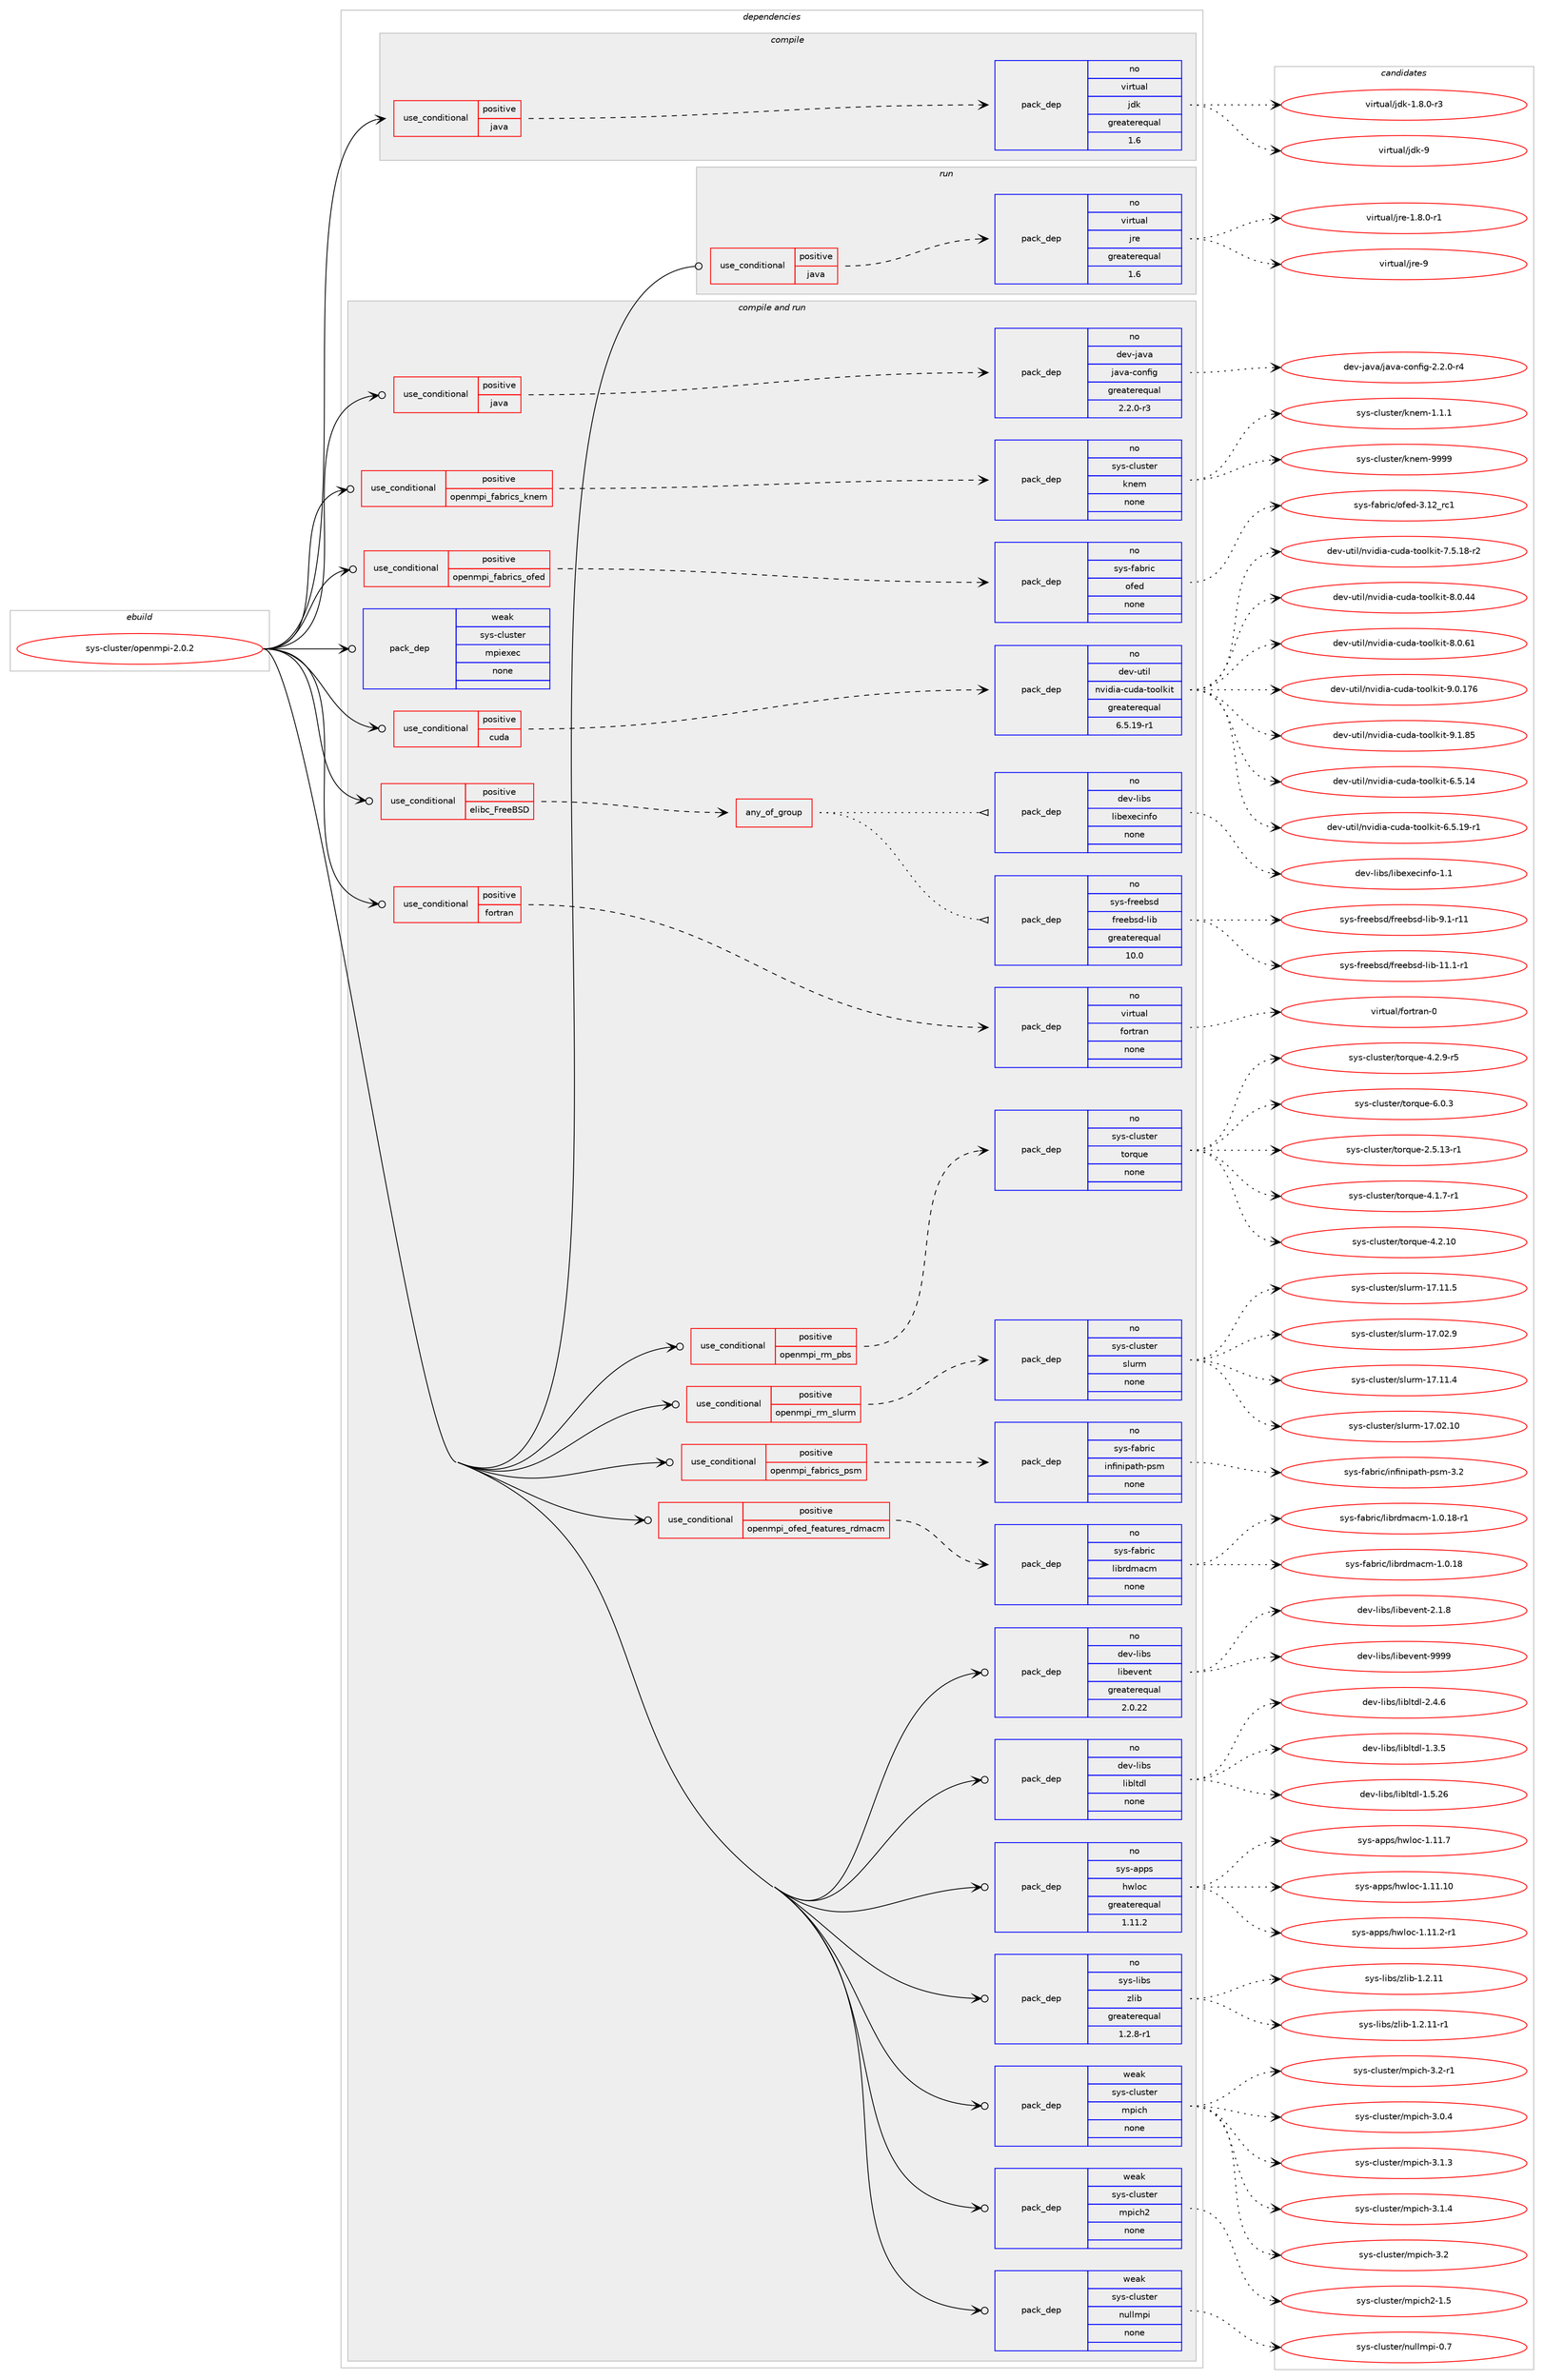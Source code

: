 digraph prolog {

# *************
# Graph options
# *************

newrank=true;
concentrate=true;
compound=true;
graph [rankdir=LR,fontname=Helvetica,fontsize=10,ranksep=1.5];#, ranksep=2.5, nodesep=0.2];
edge  [arrowhead=vee];
node  [fontname=Helvetica,fontsize=10];

# **********
# The ebuild
# **********

subgraph cluster_leftcol {
color=gray;
rank=same;
label=<<i>ebuild</i>>;
id [label="sys-cluster/openmpi-2.0.2", color=red, width=4, href="../sys-cluster/openmpi-2.0.2.svg"];
}

# ****************
# The dependencies
# ****************

subgraph cluster_midcol {
color=gray;
label=<<i>dependencies</i>>;
subgraph cluster_compile {
fillcolor="#eeeeee";
style=filled;
label=<<i>compile</i>>;
subgraph cond680 {
dependency6829 [label=<<TABLE BORDER="0" CELLBORDER="1" CELLSPACING="0" CELLPADDING="4"><TR><TD ROWSPAN="3" CELLPADDING="10">use_conditional</TD></TR><TR><TD>positive</TD></TR><TR><TD>java</TD></TR></TABLE>>, shape=none, color=red];
subgraph pack6082 {
dependency6830 [label=<<TABLE BORDER="0" CELLBORDER="1" CELLSPACING="0" CELLPADDING="4" WIDTH="220"><TR><TD ROWSPAN="6" CELLPADDING="30">pack_dep</TD></TR><TR><TD WIDTH="110">no</TD></TR><TR><TD>virtual</TD></TR><TR><TD>jdk</TD></TR><TR><TD>greaterequal</TD></TR><TR><TD>1.6</TD></TR></TABLE>>, shape=none, color=blue];
}
dependency6829:e -> dependency6830:w [weight=20,style="dashed",arrowhead="vee"];
}
id:e -> dependency6829:w [weight=20,style="solid",arrowhead="vee"];
}
subgraph cluster_compileandrun {
fillcolor="#eeeeee";
style=filled;
label=<<i>compile and run</i>>;
subgraph cond681 {
dependency6831 [label=<<TABLE BORDER="0" CELLBORDER="1" CELLSPACING="0" CELLPADDING="4"><TR><TD ROWSPAN="3" CELLPADDING="10">use_conditional</TD></TR><TR><TD>positive</TD></TR><TR><TD>cuda</TD></TR></TABLE>>, shape=none, color=red];
subgraph pack6083 {
dependency6832 [label=<<TABLE BORDER="0" CELLBORDER="1" CELLSPACING="0" CELLPADDING="4" WIDTH="220"><TR><TD ROWSPAN="6" CELLPADDING="30">pack_dep</TD></TR><TR><TD WIDTH="110">no</TD></TR><TR><TD>dev-util</TD></TR><TR><TD>nvidia-cuda-toolkit</TD></TR><TR><TD>greaterequal</TD></TR><TR><TD>6.5.19-r1</TD></TR></TABLE>>, shape=none, color=blue];
}
dependency6831:e -> dependency6832:w [weight=20,style="dashed",arrowhead="vee"];
}
id:e -> dependency6831:w [weight=20,style="solid",arrowhead="odotvee"];
subgraph cond682 {
dependency6833 [label=<<TABLE BORDER="0" CELLBORDER="1" CELLSPACING="0" CELLPADDING="4"><TR><TD ROWSPAN="3" CELLPADDING="10">use_conditional</TD></TR><TR><TD>positive</TD></TR><TR><TD>elibc_FreeBSD</TD></TR></TABLE>>, shape=none, color=red];
subgraph any68 {
dependency6834 [label=<<TABLE BORDER="0" CELLBORDER="1" CELLSPACING="0" CELLPADDING="4"><TR><TD CELLPADDING="10">any_of_group</TD></TR></TABLE>>, shape=none, color=red];subgraph pack6084 {
dependency6835 [label=<<TABLE BORDER="0" CELLBORDER="1" CELLSPACING="0" CELLPADDING="4" WIDTH="220"><TR><TD ROWSPAN="6" CELLPADDING="30">pack_dep</TD></TR><TR><TD WIDTH="110">no</TD></TR><TR><TD>dev-libs</TD></TR><TR><TD>libexecinfo</TD></TR><TR><TD>none</TD></TR><TR><TD></TD></TR></TABLE>>, shape=none, color=blue];
}
dependency6834:e -> dependency6835:w [weight=20,style="dotted",arrowhead="oinv"];
subgraph pack6085 {
dependency6836 [label=<<TABLE BORDER="0" CELLBORDER="1" CELLSPACING="0" CELLPADDING="4" WIDTH="220"><TR><TD ROWSPAN="6" CELLPADDING="30">pack_dep</TD></TR><TR><TD WIDTH="110">no</TD></TR><TR><TD>sys-freebsd</TD></TR><TR><TD>freebsd-lib</TD></TR><TR><TD>greaterequal</TD></TR><TR><TD>10.0</TD></TR></TABLE>>, shape=none, color=blue];
}
dependency6834:e -> dependency6836:w [weight=20,style="dotted",arrowhead="oinv"];
}
dependency6833:e -> dependency6834:w [weight=20,style="dashed",arrowhead="vee"];
}
id:e -> dependency6833:w [weight=20,style="solid",arrowhead="odotvee"];
subgraph cond683 {
dependency6837 [label=<<TABLE BORDER="0" CELLBORDER="1" CELLSPACING="0" CELLPADDING="4"><TR><TD ROWSPAN="3" CELLPADDING="10">use_conditional</TD></TR><TR><TD>positive</TD></TR><TR><TD>fortran</TD></TR></TABLE>>, shape=none, color=red];
subgraph pack6086 {
dependency6838 [label=<<TABLE BORDER="0" CELLBORDER="1" CELLSPACING="0" CELLPADDING="4" WIDTH="220"><TR><TD ROWSPAN="6" CELLPADDING="30">pack_dep</TD></TR><TR><TD WIDTH="110">no</TD></TR><TR><TD>virtual</TD></TR><TR><TD>fortran</TD></TR><TR><TD>none</TD></TR><TR><TD></TD></TR></TABLE>>, shape=none, color=blue];
}
dependency6837:e -> dependency6838:w [weight=20,style="dashed",arrowhead="vee"];
}
id:e -> dependency6837:w [weight=20,style="solid",arrowhead="odotvee"];
subgraph cond684 {
dependency6839 [label=<<TABLE BORDER="0" CELLBORDER="1" CELLSPACING="0" CELLPADDING="4"><TR><TD ROWSPAN="3" CELLPADDING="10">use_conditional</TD></TR><TR><TD>positive</TD></TR><TR><TD>java</TD></TR></TABLE>>, shape=none, color=red];
subgraph pack6087 {
dependency6840 [label=<<TABLE BORDER="0" CELLBORDER="1" CELLSPACING="0" CELLPADDING="4" WIDTH="220"><TR><TD ROWSPAN="6" CELLPADDING="30">pack_dep</TD></TR><TR><TD WIDTH="110">no</TD></TR><TR><TD>dev-java</TD></TR><TR><TD>java-config</TD></TR><TR><TD>greaterequal</TD></TR><TR><TD>2.2.0-r3</TD></TR></TABLE>>, shape=none, color=blue];
}
dependency6839:e -> dependency6840:w [weight=20,style="dashed",arrowhead="vee"];
}
id:e -> dependency6839:w [weight=20,style="solid",arrowhead="odotvee"];
subgraph cond685 {
dependency6841 [label=<<TABLE BORDER="0" CELLBORDER="1" CELLSPACING="0" CELLPADDING="4"><TR><TD ROWSPAN="3" CELLPADDING="10">use_conditional</TD></TR><TR><TD>positive</TD></TR><TR><TD>openmpi_fabrics_knem</TD></TR></TABLE>>, shape=none, color=red];
subgraph pack6088 {
dependency6842 [label=<<TABLE BORDER="0" CELLBORDER="1" CELLSPACING="0" CELLPADDING="4" WIDTH="220"><TR><TD ROWSPAN="6" CELLPADDING="30">pack_dep</TD></TR><TR><TD WIDTH="110">no</TD></TR><TR><TD>sys-cluster</TD></TR><TR><TD>knem</TD></TR><TR><TD>none</TD></TR><TR><TD></TD></TR></TABLE>>, shape=none, color=blue];
}
dependency6841:e -> dependency6842:w [weight=20,style="dashed",arrowhead="vee"];
}
id:e -> dependency6841:w [weight=20,style="solid",arrowhead="odotvee"];
subgraph cond686 {
dependency6843 [label=<<TABLE BORDER="0" CELLBORDER="1" CELLSPACING="0" CELLPADDING="4"><TR><TD ROWSPAN="3" CELLPADDING="10">use_conditional</TD></TR><TR><TD>positive</TD></TR><TR><TD>openmpi_fabrics_ofed</TD></TR></TABLE>>, shape=none, color=red];
subgraph pack6089 {
dependency6844 [label=<<TABLE BORDER="0" CELLBORDER="1" CELLSPACING="0" CELLPADDING="4" WIDTH="220"><TR><TD ROWSPAN="6" CELLPADDING="30">pack_dep</TD></TR><TR><TD WIDTH="110">no</TD></TR><TR><TD>sys-fabric</TD></TR><TR><TD>ofed</TD></TR><TR><TD>none</TD></TR><TR><TD></TD></TR></TABLE>>, shape=none, color=blue];
}
dependency6843:e -> dependency6844:w [weight=20,style="dashed",arrowhead="vee"];
}
id:e -> dependency6843:w [weight=20,style="solid",arrowhead="odotvee"];
subgraph cond687 {
dependency6845 [label=<<TABLE BORDER="0" CELLBORDER="1" CELLSPACING="0" CELLPADDING="4"><TR><TD ROWSPAN="3" CELLPADDING="10">use_conditional</TD></TR><TR><TD>positive</TD></TR><TR><TD>openmpi_fabrics_psm</TD></TR></TABLE>>, shape=none, color=red];
subgraph pack6090 {
dependency6846 [label=<<TABLE BORDER="0" CELLBORDER="1" CELLSPACING="0" CELLPADDING="4" WIDTH="220"><TR><TD ROWSPAN="6" CELLPADDING="30">pack_dep</TD></TR><TR><TD WIDTH="110">no</TD></TR><TR><TD>sys-fabric</TD></TR><TR><TD>infinipath-psm</TD></TR><TR><TD>none</TD></TR><TR><TD></TD></TR></TABLE>>, shape=none, color=blue];
}
dependency6845:e -> dependency6846:w [weight=20,style="dashed",arrowhead="vee"];
}
id:e -> dependency6845:w [weight=20,style="solid",arrowhead="odotvee"];
subgraph cond688 {
dependency6847 [label=<<TABLE BORDER="0" CELLBORDER="1" CELLSPACING="0" CELLPADDING="4"><TR><TD ROWSPAN="3" CELLPADDING="10">use_conditional</TD></TR><TR><TD>positive</TD></TR><TR><TD>openmpi_ofed_features_rdmacm</TD></TR></TABLE>>, shape=none, color=red];
subgraph pack6091 {
dependency6848 [label=<<TABLE BORDER="0" CELLBORDER="1" CELLSPACING="0" CELLPADDING="4" WIDTH="220"><TR><TD ROWSPAN="6" CELLPADDING="30">pack_dep</TD></TR><TR><TD WIDTH="110">no</TD></TR><TR><TD>sys-fabric</TD></TR><TR><TD>librdmacm</TD></TR><TR><TD>none</TD></TR><TR><TD></TD></TR></TABLE>>, shape=none, color=blue];
}
dependency6847:e -> dependency6848:w [weight=20,style="dashed",arrowhead="vee"];
}
id:e -> dependency6847:w [weight=20,style="solid",arrowhead="odotvee"];
subgraph cond689 {
dependency6849 [label=<<TABLE BORDER="0" CELLBORDER="1" CELLSPACING="0" CELLPADDING="4"><TR><TD ROWSPAN="3" CELLPADDING="10">use_conditional</TD></TR><TR><TD>positive</TD></TR><TR><TD>openmpi_rm_pbs</TD></TR></TABLE>>, shape=none, color=red];
subgraph pack6092 {
dependency6850 [label=<<TABLE BORDER="0" CELLBORDER="1" CELLSPACING="0" CELLPADDING="4" WIDTH="220"><TR><TD ROWSPAN="6" CELLPADDING="30">pack_dep</TD></TR><TR><TD WIDTH="110">no</TD></TR><TR><TD>sys-cluster</TD></TR><TR><TD>torque</TD></TR><TR><TD>none</TD></TR><TR><TD></TD></TR></TABLE>>, shape=none, color=blue];
}
dependency6849:e -> dependency6850:w [weight=20,style="dashed",arrowhead="vee"];
}
id:e -> dependency6849:w [weight=20,style="solid",arrowhead="odotvee"];
subgraph cond690 {
dependency6851 [label=<<TABLE BORDER="0" CELLBORDER="1" CELLSPACING="0" CELLPADDING="4"><TR><TD ROWSPAN="3" CELLPADDING="10">use_conditional</TD></TR><TR><TD>positive</TD></TR><TR><TD>openmpi_rm_slurm</TD></TR></TABLE>>, shape=none, color=red];
subgraph pack6093 {
dependency6852 [label=<<TABLE BORDER="0" CELLBORDER="1" CELLSPACING="0" CELLPADDING="4" WIDTH="220"><TR><TD ROWSPAN="6" CELLPADDING="30">pack_dep</TD></TR><TR><TD WIDTH="110">no</TD></TR><TR><TD>sys-cluster</TD></TR><TR><TD>slurm</TD></TR><TR><TD>none</TD></TR><TR><TD></TD></TR></TABLE>>, shape=none, color=blue];
}
dependency6851:e -> dependency6852:w [weight=20,style="dashed",arrowhead="vee"];
}
id:e -> dependency6851:w [weight=20,style="solid",arrowhead="odotvee"];
subgraph pack6094 {
dependency6853 [label=<<TABLE BORDER="0" CELLBORDER="1" CELLSPACING="0" CELLPADDING="4" WIDTH="220"><TR><TD ROWSPAN="6" CELLPADDING="30">pack_dep</TD></TR><TR><TD WIDTH="110">no</TD></TR><TR><TD>dev-libs</TD></TR><TR><TD>libevent</TD></TR><TR><TD>greaterequal</TD></TR><TR><TD>2.0.22</TD></TR></TABLE>>, shape=none, color=blue];
}
id:e -> dependency6853:w [weight=20,style="solid",arrowhead="odotvee"];
subgraph pack6095 {
dependency6854 [label=<<TABLE BORDER="0" CELLBORDER="1" CELLSPACING="0" CELLPADDING="4" WIDTH="220"><TR><TD ROWSPAN="6" CELLPADDING="30">pack_dep</TD></TR><TR><TD WIDTH="110">no</TD></TR><TR><TD>dev-libs</TD></TR><TR><TD>libltdl</TD></TR><TR><TD>none</TD></TR><TR><TD></TD></TR></TABLE>>, shape=none, color=blue];
}
id:e -> dependency6854:w [weight=20,style="solid",arrowhead="odotvee"];
subgraph pack6096 {
dependency6855 [label=<<TABLE BORDER="0" CELLBORDER="1" CELLSPACING="0" CELLPADDING="4" WIDTH="220"><TR><TD ROWSPAN="6" CELLPADDING="30">pack_dep</TD></TR><TR><TD WIDTH="110">no</TD></TR><TR><TD>sys-apps</TD></TR><TR><TD>hwloc</TD></TR><TR><TD>greaterequal</TD></TR><TR><TD>1.11.2</TD></TR></TABLE>>, shape=none, color=blue];
}
id:e -> dependency6855:w [weight=20,style="solid",arrowhead="odotvee"];
subgraph pack6097 {
dependency6856 [label=<<TABLE BORDER="0" CELLBORDER="1" CELLSPACING="0" CELLPADDING="4" WIDTH="220"><TR><TD ROWSPAN="6" CELLPADDING="30">pack_dep</TD></TR><TR><TD WIDTH="110">no</TD></TR><TR><TD>sys-libs</TD></TR><TR><TD>zlib</TD></TR><TR><TD>greaterequal</TD></TR><TR><TD>1.2.8-r1</TD></TR></TABLE>>, shape=none, color=blue];
}
id:e -> dependency6856:w [weight=20,style="solid",arrowhead="odotvee"];
subgraph pack6098 {
dependency6857 [label=<<TABLE BORDER="0" CELLBORDER="1" CELLSPACING="0" CELLPADDING="4" WIDTH="220"><TR><TD ROWSPAN="6" CELLPADDING="30">pack_dep</TD></TR><TR><TD WIDTH="110">weak</TD></TR><TR><TD>sys-cluster</TD></TR><TR><TD>mpich</TD></TR><TR><TD>none</TD></TR><TR><TD></TD></TR></TABLE>>, shape=none, color=blue];
}
id:e -> dependency6857:w [weight=20,style="solid",arrowhead="odotvee"];
subgraph pack6099 {
dependency6858 [label=<<TABLE BORDER="0" CELLBORDER="1" CELLSPACING="0" CELLPADDING="4" WIDTH="220"><TR><TD ROWSPAN="6" CELLPADDING="30">pack_dep</TD></TR><TR><TD WIDTH="110">weak</TD></TR><TR><TD>sys-cluster</TD></TR><TR><TD>mpich2</TD></TR><TR><TD>none</TD></TR><TR><TD></TD></TR></TABLE>>, shape=none, color=blue];
}
id:e -> dependency6858:w [weight=20,style="solid",arrowhead="odotvee"];
subgraph pack6100 {
dependency6859 [label=<<TABLE BORDER="0" CELLBORDER="1" CELLSPACING="0" CELLPADDING="4" WIDTH="220"><TR><TD ROWSPAN="6" CELLPADDING="30">pack_dep</TD></TR><TR><TD WIDTH="110">weak</TD></TR><TR><TD>sys-cluster</TD></TR><TR><TD>mpiexec</TD></TR><TR><TD>none</TD></TR><TR><TD></TD></TR></TABLE>>, shape=none, color=blue];
}
id:e -> dependency6859:w [weight=20,style="solid",arrowhead="odotvee"];
subgraph pack6101 {
dependency6860 [label=<<TABLE BORDER="0" CELLBORDER="1" CELLSPACING="0" CELLPADDING="4" WIDTH="220"><TR><TD ROWSPAN="6" CELLPADDING="30">pack_dep</TD></TR><TR><TD WIDTH="110">weak</TD></TR><TR><TD>sys-cluster</TD></TR><TR><TD>nullmpi</TD></TR><TR><TD>none</TD></TR><TR><TD></TD></TR></TABLE>>, shape=none, color=blue];
}
id:e -> dependency6860:w [weight=20,style="solid",arrowhead="odotvee"];
}
subgraph cluster_run {
fillcolor="#eeeeee";
style=filled;
label=<<i>run</i>>;
subgraph cond691 {
dependency6861 [label=<<TABLE BORDER="0" CELLBORDER="1" CELLSPACING="0" CELLPADDING="4"><TR><TD ROWSPAN="3" CELLPADDING="10">use_conditional</TD></TR><TR><TD>positive</TD></TR><TR><TD>java</TD></TR></TABLE>>, shape=none, color=red];
subgraph pack6102 {
dependency6862 [label=<<TABLE BORDER="0" CELLBORDER="1" CELLSPACING="0" CELLPADDING="4" WIDTH="220"><TR><TD ROWSPAN="6" CELLPADDING="30">pack_dep</TD></TR><TR><TD WIDTH="110">no</TD></TR><TR><TD>virtual</TD></TR><TR><TD>jre</TD></TR><TR><TD>greaterequal</TD></TR><TR><TD>1.6</TD></TR></TABLE>>, shape=none, color=blue];
}
dependency6861:e -> dependency6862:w [weight=20,style="dashed",arrowhead="vee"];
}
id:e -> dependency6861:w [weight=20,style="solid",arrowhead="odot"];
}
}

# **************
# The candidates
# **************

subgraph cluster_choices {
rank=same;
color=gray;
label=<<i>candidates</i>>;

subgraph choice6082 {
color=black;
nodesep=1;
choice11810511411611797108471061001074549465646484511451 [label="virtual/jdk-1.8.0-r3", color=red, width=4,href="../virtual/jdk-1.8.0-r3.svg"];
choice11810511411611797108471061001074557 [label="virtual/jdk-9", color=red, width=4,href="../virtual/jdk-9.svg"];
dependency6830:e -> choice11810511411611797108471061001074549465646484511451:w [style=dotted,weight="100"];
dependency6830:e -> choice11810511411611797108471061001074557:w [style=dotted,weight="100"];
}
subgraph choice6083 {
color=black;
nodesep=1;
choice1001011184511711610510847110118105100105974599117100974511611111110810710511645544653464952 [label="dev-util/nvidia-cuda-toolkit-6.5.14", color=red, width=4,href="../dev-util/nvidia-cuda-toolkit-6.5.14.svg"];
choice10010111845117116105108471101181051001059745991171009745116111111108107105116455446534649574511449 [label="dev-util/nvidia-cuda-toolkit-6.5.19-r1", color=red, width=4,href="../dev-util/nvidia-cuda-toolkit-6.5.19-r1.svg"];
choice10010111845117116105108471101181051001059745991171009745116111111108107105116455546534649564511450 [label="dev-util/nvidia-cuda-toolkit-7.5.18-r2", color=red, width=4,href="../dev-util/nvidia-cuda-toolkit-7.5.18-r2.svg"];
choice1001011184511711610510847110118105100105974599117100974511611111110810710511645564648465252 [label="dev-util/nvidia-cuda-toolkit-8.0.44", color=red, width=4,href="../dev-util/nvidia-cuda-toolkit-8.0.44.svg"];
choice1001011184511711610510847110118105100105974599117100974511611111110810710511645564648465449 [label="dev-util/nvidia-cuda-toolkit-8.0.61", color=red, width=4,href="../dev-util/nvidia-cuda-toolkit-8.0.61.svg"];
choice100101118451171161051084711011810510010597459911710097451161111111081071051164557464846495554 [label="dev-util/nvidia-cuda-toolkit-9.0.176", color=red, width=4,href="../dev-util/nvidia-cuda-toolkit-9.0.176.svg"];
choice1001011184511711610510847110118105100105974599117100974511611111110810710511645574649465653 [label="dev-util/nvidia-cuda-toolkit-9.1.85", color=red, width=4,href="../dev-util/nvidia-cuda-toolkit-9.1.85.svg"];
dependency6832:e -> choice1001011184511711610510847110118105100105974599117100974511611111110810710511645544653464952:w [style=dotted,weight="100"];
dependency6832:e -> choice10010111845117116105108471101181051001059745991171009745116111111108107105116455446534649574511449:w [style=dotted,weight="100"];
dependency6832:e -> choice10010111845117116105108471101181051001059745991171009745116111111108107105116455546534649564511450:w [style=dotted,weight="100"];
dependency6832:e -> choice1001011184511711610510847110118105100105974599117100974511611111110810710511645564648465252:w [style=dotted,weight="100"];
dependency6832:e -> choice1001011184511711610510847110118105100105974599117100974511611111110810710511645564648465449:w [style=dotted,weight="100"];
dependency6832:e -> choice100101118451171161051084711011810510010597459911710097451161111111081071051164557464846495554:w [style=dotted,weight="100"];
dependency6832:e -> choice1001011184511711610510847110118105100105974599117100974511611111110810710511645574649465653:w [style=dotted,weight="100"];
}
subgraph choice6084 {
color=black;
nodesep=1;
choice100101118451081059811547108105981011201019910511010211145494649 [label="dev-libs/libexecinfo-1.1", color=red, width=4,href="../dev-libs/libexecinfo-1.1.svg"];
dependency6835:e -> choice100101118451081059811547108105981011201019910511010211145494649:w [style=dotted,weight="100"];
}
subgraph choice6085 {
color=black;
nodesep=1;
choice11512111545102114101101981151004710211410110198115100451081059845494946494511449 [label="sys-freebsd/freebsd-lib-11.1-r1", color=red, width=4,href="../sys-freebsd/freebsd-lib-11.1-r1.svg"];
choice11512111545102114101101981151004710211410110198115100451081059845574649451144949 [label="sys-freebsd/freebsd-lib-9.1-r11", color=red, width=4,href="../sys-freebsd/freebsd-lib-9.1-r11.svg"];
dependency6836:e -> choice11512111545102114101101981151004710211410110198115100451081059845494946494511449:w [style=dotted,weight="100"];
dependency6836:e -> choice11512111545102114101101981151004710211410110198115100451081059845574649451144949:w [style=dotted,weight="100"];
}
subgraph choice6086 {
color=black;
nodesep=1;
choice1181051141161179710847102111114116114971104548 [label="virtual/fortran-0", color=red, width=4,href="../virtual/fortran-0.svg"];
dependency6838:e -> choice1181051141161179710847102111114116114971104548:w [style=dotted,weight="100"];
}
subgraph choice6087 {
color=black;
nodesep=1;
choice10010111845106971189747106971189745991111101021051034550465046484511452 [label="dev-java/java-config-2.2.0-r4", color=red, width=4,href="../dev-java/java-config-2.2.0-r4.svg"];
dependency6840:e -> choice10010111845106971189747106971189745991111101021051034550465046484511452:w [style=dotted,weight="100"];
}
subgraph choice6088 {
color=black;
nodesep=1;
choice115121115459910811711511610111447107110101109454946494649 [label="sys-cluster/knem-1.1.1", color=red, width=4,href="../sys-cluster/knem-1.1.1.svg"];
choice1151211154599108117115116101114471071101011094557575757 [label="sys-cluster/knem-9999", color=red, width=4,href="../sys-cluster/knem-9999.svg"];
dependency6842:e -> choice115121115459910811711511610111447107110101109454946494649:w [style=dotted,weight="100"];
dependency6842:e -> choice1151211154599108117115116101114471071101011094557575757:w [style=dotted,weight="100"];
}
subgraph choice6089 {
color=black;
nodesep=1;
choice11512111545102979811410599471111021011004551464950951149949 [label="sys-fabric/ofed-3.12_rc1", color=red, width=4,href="../sys-fabric/ofed-3.12_rc1.svg"];
dependency6844:e -> choice11512111545102979811410599471111021011004551464950951149949:w [style=dotted,weight="100"];
}
subgraph choice6090 {
color=black;
nodesep=1;
choice1151211154510297981141059947105110102105110105112971161044511211510945514650 [label="sys-fabric/infinipath-psm-3.2", color=red, width=4,href="../sys-fabric/infinipath-psm-3.2.svg"];
dependency6846:e -> choice1151211154510297981141059947105110102105110105112971161044511211510945514650:w [style=dotted,weight="100"];
}
subgraph choice6091 {
color=black;
nodesep=1;
choice115121115451029798114105994710810598114100109979910945494648464956 [label="sys-fabric/librdmacm-1.0.18", color=red, width=4,href="../sys-fabric/librdmacm-1.0.18.svg"];
choice1151211154510297981141059947108105981141001099799109454946484649564511449 [label="sys-fabric/librdmacm-1.0.18-r1", color=red, width=4,href="../sys-fabric/librdmacm-1.0.18-r1.svg"];
dependency6848:e -> choice115121115451029798114105994710810598114100109979910945494648464956:w [style=dotted,weight="100"];
dependency6848:e -> choice1151211154510297981141059947108105981141001099799109454946484649564511449:w [style=dotted,weight="100"];
}
subgraph choice6092 {
color=black;
nodesep=1;
choice115121115459910811711511610111447116111114113117101455046534649514511449 [label="sys-cluster/torque-2.5.13-r1", color=red, width=4,href="../sys-cluster/torque-2.5.13-r1.svg"];
choice1151211154599108117115116101114471161111141131171014552464946554511449 [label="sys-cluster/torque-4.1.7-r1", color=red, width=4,href="../sys-cluster/torque-4.1.7-r1.svg"];
choice11512111545991081171151161011144711611111411311710145524650464948 [label="sys-cluster/torque-4.2.10", color=red, width=4,href="../sys-cluster/torque-4.2.10.svg"];
choice1151211154599108117115116101114471161111141131171014552465046574511453 [label="sys-cluster/torque-4.2.9-r5", color=red, width=4,href="../sys-cluster/torque-4.2.9-r5.svg"];
choice115121115459910811711511610111447116111114113117101455446484651 [label="sys-cluster/torque-6.0.3", color=red, width=4,href="../sys-cluster/torque-6.0.3.svg"];
dependency6850:e -> choice115121115459910811711511610111447116111114113117101455046534649514511449:w [style=dotted,weight="100"];
dependency6850:e -> choice1151211154599108117115116101114471161111141131171014552464946554511449:w [style=dotted,weight="100"];
dependency6850:e -> choice11512111545991081171151161011144711611111411311710145524650464948:w [style=dotted,weight="100"];
dependency6850:e -> choice1151211154599108117115116101114471161111141131171014552465046574511453:w [style=dotted,weight="100"];
dependency6850:e -> choice115121115459910811711511610111447116111114113117101455446484651:w [style=dotted,weight="100"];
}
subgraph choice6093 {
color=black;
nodesep=1;
choice1151211154599108117115116101114471151081171141094549554648504657 [label="sys-cluster/slurm-17.02.9", color=red, width=4,href="../sys-cluster/slurm-17.02.9.svg"];
choice1151211154599108117115116101114471151081171141094549554649494652 [label="sys-cluster/slurm-17.11.4", color=red, width=4,href="../sys-cluster/slurm-17.11.4.svg"];
choice115121115459910811711511610111447115108117114109454955464850464948 [label="sys-cluster/slurm-17.02.10", color=red, width=4,href="../sys-cluster/slurm-17.02.10.svg"];
choice1151211154599108117115116101114471151081171141094549554649494653 [label="sys-cluster/slurm-17.11.5", color=red, width=4,href="../sys-cluster/slurm-17.11.5.svg"];
dependency6852:e -> choice1151211154599108117115116101114471151081171141094549554648504657:w [style=dotted,weight="100"];
dependency6852:e -> choice1151211154599108117115116101114471151081171141094549554649494652:w [style=dotted,weight="100"];
dependency6852:e -> choice115121115459910811711511610111447115108117114109454955464850464948:w [style=dotted,weight="100"];
dependency6852:e -> choice1151211154599108117115116101114471151081171141094549554649494653:w [style=dotted,weight="100"];
}
subgraph choice6094 {
color=black;
nodesep=1;
choice10010111845108105981154710810598101118101110116455046494656 [label="dev-libs/libevent-2.1.8", color=red, width=4,href="../dev-libs/libevent-2.1.8.svg"];
choice100101118451081059811547108105981011181011101164557575757 [label="dev-libs/libevent-9999", color=red, width=4,href="../dev-libs/libevent-9999.svg"];
dependency6853:e -> choice10010111845108105981154710810598101118101110116455046494656:w [style=dotted,weight="100"];
dependency6853:e -> choice100101118451081059811547108105981011181011101164557575757:w [style=dotted,weight="100"];
}
subgraph choice6095 {
color=black;
nodesep=1;
choice10010111845108105981154710810598108116100108454946514653 [label="dev-libs/libltdl-1.3.5", color=red, width=4,href="../dev-libs/libltdl-1.3.5.svg"];
choice1001011184510810598115471081059810811610010845494653465054 [label="dev-libs/libltdl-1.5.26", color=red, width=4,href="../dev-libs/libltdl-1.5.26.svg"];
choice10010111845108105981154710810598108116100108455046524654 [label="dev-libs/libltdl-2.4.6", color=red, width=4,href="../dev-libs/libltdl-2.4.6.svg"];
dependency6854:e -> choice10010111845108105981154710810598108116100108454946514653:w [style=dotted,weight="100"];
dependency6854:e -> choice1001011184510810598115471081059810811610010845494653465054:w [style=dotted,weight="100"];
dependency6854:e -> choice10010111845108105981154710810598108116100108455046524654:w [style=dotted,weight="100"];
}
subgraph choice6096 {
color=black;
nodesep=1;
choice115121115459711211211547104119108111994549464949464948 [label="sys-apps/hwloc-1.11.10", color=red, width=4,href="../sys-apps/hwloc-1.11.10.svg"];
choice11512111545971121121154710411910811199454946494946504511449 [label="sys-apps/hwloc-1.11.2-r1", color=red, width=4,href="../sys-apps/hwloc-1.11.2-r1.svg"];
choice1151211154597112112115471041191081119945494649494655 [label="sys-apps/hwloc-1.11.7", color=red, width=4,href="../sys-apps/hwloc-1.11.7.svg"];
dependency6855:e -> choice115121115459711211211547104119108111994549464949464948:w [style=dotted,weight="100"];
dependency6855:e -> choice11512111545971121121154710411910811199454946494946504511449:w [style=dotted,weight="100"];
dependency6855:e -> choice1151211154597112112115471041191081119945494649494655:w [style=dotted,weight="100"];
}
subgraph choice6097 {
color=black;
nodesep=1;
choice1151211154510810598115471221081059845494650464949 [label="sys-libs/zlib-1.2.11", color=red, width=4,href="../sys-libs/zlib-1.2.11.svg"];
choice11512111545108105981154712210810598454946504649494511449 [label="sys-libs/zlib-1.2.11-r1", color=red, width=4,href="../sys-libs/zlib-1.2.11-r1.svg"];
dependency6856:e -> choice1151211154510810598115471221081059845494650464949:w [style=dotted,weight="100"];
dependency6856:e -> choice11512111545108105981154712210810598454946504649494511449:w [style=dotted,weight="100"];
}
subgraph choice6098 {
color=black;
nodesep=1;
choice11512111545991081171151161011144710911210599104455146484652 [label="sys-cluster/mpich-3.0.4", color=red, width=4,href="../sys-cluster/mpich-3.0.4.svg"];
choice11512111545991081171151161011144710911210599104455146494651 [label="sys-cluster/mpich-3.1.3", color=red, width=4,href="../sys-cluster/mpich-3.1.3.svg"];
choice11512111545991081171151161011144710911210599104455146494652 [label="sys-cluster/mpich-3.1.4", color=red, width=4,href="../sys-cluster/mpich-3.1.4.svg"];
choice1151211154599108117115116101114471091121059910445514650 [label="sys-cluster/mpich-3.2", color=red, width=4,href="../sys-cluster/mpich-3.2.svg"];
choice11512111545991081171151161011144710911210599104455146504511449 [label="sys-cluster/mpich-3.2-r1", color=red, width=4,href="../sys-cluster/mpich-3.2-r1.svg"];
dependency6857:e -> choice11512111545991081171151161011144710911210599104455146484652:w [style=dotted,weight="100"];
dependency6857:e -> choice11512111545991081171151161011144710911210599104455146494651:w [style=dotted,weight="100"];
dependency6857:e -> choice11512111545991081171151161011144710911210599104455146494652:w [style=dotted,weight="100"];
dependency6857:e -> choice1151211154599108117115116101114471091121059910445514650:w [style=dotted,weight="100"];
dependency6857:e -> choice11512111545991081171151161011144710911210599104455146504511449:w [style=dotted,weight="100"];
}
subgraph choice6099 {
color=black;
nodesep=1;
choice115121115459910811711511610111447109112105991045045494653 [label="sys-cluster/mpich2-1.5", color=red, width=4,href="../sys-cluster/mpich2-1.5.svg"];
dependency6858:e -> choice115121115459910811711511610111447109112105991045045494653:w [style=dotted,weight="100"];
}
subgraph choice6100 {
color=black;
nodesep=1;
}
subgraph choice6101 {
color=black;
nodesep=1;
choice11512111545991081171151161011144711011710810810911210545484655 [label="sys-cluster/nullmpi-0.7", color=red, width=4,href="../sys-cluster/nullmpi-0.7.svg"];
dependency6860:e -> choice11512111545991081171151161011144711011710810810911210545484655:w [style=dotted,weight="100"];
}
subgraph choice6102 {
color=black;
nodesep=1;
choice11810511411611797108471061141014549465646484511449 [label="virtual/jre-1.8.0-r1", color=red, width=4,href="../virtual/jre-1.8.0-r1.svg"];
choice11810511411611797108471061141014557 [label="virtual/jre-9", color=red, width=4,href="../virtual/jre-9.svg"];
dependency6862:e -> choice11810511411611797108471061141014549465646484511449:w [style=dotted,weight="100"];
dependency6862:e -> choice11810511411611797108471061141014557:w [style=dotted,weight="100"];
}
}

}
